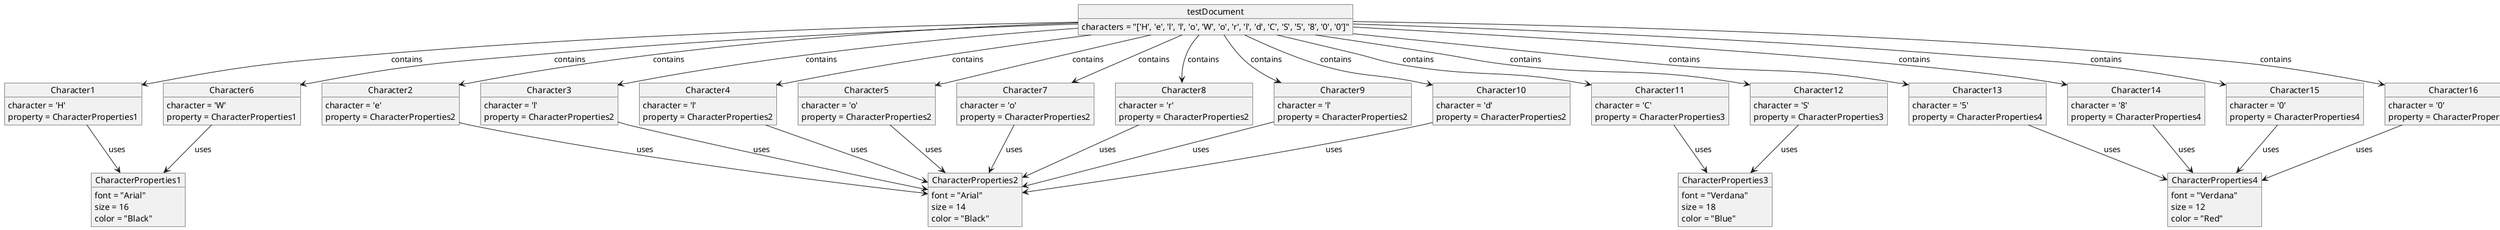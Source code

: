 @startuml
object testDocument {
    characters = "['H', 'e', 'l', 'l', 'o', 'W', 'o', 'r', 'l', 'd', 'C', 'S', '5', '8', '0', '0']"
}

object Character1 {
    character = 'H'
    property = CharacterProperties1
}

object Character2 {
    character = 'e'
    property = CharacterProperties2
}

object Character3 {
    character = 'l'
    property = CharacterProperties2
}

object Character4 {
    character = 'l'
    property = CharacterProperties2
}

object Character5 {
    character = 'o'
    property = CharacterProperties2
}

object Character6 {
    character = 'W'
    property = CharacterProperties1
}

object Character7 {
    character = 'o'
    property = CharacterProperties2
}

object Character8 {
    character = 'r'
    property = CharacterProperties2
}

object Character9 {
    character = 'l'
    property = CharacterProperties2
}

object Character10 {
    character = 'd'
    property = CharacterProperties2
}

object Character11 {
    character = 'C'
    property = CharacterProperties3
}

object Character12 {
    character = 'S'
    property = CharacterProperties3
}

object Character13 {
    character = '5'
    property = CharacterProperties4
}

object Character14 {
    character = '8'
    property = CharacterProperties4
}

object Character15 {
    character = '0'
    property = CharacterProperties4
}

object Character16 {
    character = '0'
    property = CharacterProperties4
}

object CharacterProperties1 {
    font = "Arial"
    size = 16
    color = "Black"
}

object CharacterProperties2 {
    font = "Arial"
    size = 14
    color = "Black"
}

object CharacterProperties3 {
    font = "Verdana"
    size = 18
    color = "Blue"
}

object CharacterProperties4 {
    font = "Verdana"
    size = 12
    color = "Red"
}

testDocument --> Character1 : contains
testDocument --> Character2 : contains
testDocument --> Character3 : contains
testDocument --> Character4 : contains
testDocument --> Character5 : contains
testDocument --> Character6 : contains
testDocument --> Character7 : contains
testDocument --> Character8 : contains
testDocument --> Character9 : contains
testDocument --> Character10 : contains
testDocument --> Character11 : contains
testDocument --> Character12 : contains
testDocument --> Character13 : contains
testDocument --> Character14 : contains
testDocument --> Character15 : contains
testDocument --> Character16 : contains

Character1 --> CharacterProperties1 : uses
Character6 --> CharacterProperties1 : uses
Character2 --> CharacterProperties2 : uses
Character3 --> CharacterProperties2 : uses
Character4 --> CharacterProperties2 : uses
Character5 --> CharacterProperties2 : uses
Character7 --> CharacterProperties2 : uses
Character8 --> CharacterProperties2 : uses
Character9 --> CharacterProperties2 : uses
Character10 --> CharacterProperties2 : uses
Character11 --> CharacterProperties3 : uses
Character12 --> CharacterProperties3 : uses
Character13 --> CharacterProperties4 : uses
Character14 --> CharacterProperties4 : uses
Character15 --> CharacterProperties4 : uses
Character16 --> CharacterProperties4 : uses
@enduml